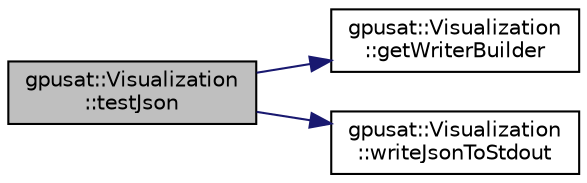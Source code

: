 digraph "gpusat::Visualization::testJson"
{
 // INTERACTIVE_SVG=YES
 // LATEX_PDF_SIZE
  edge [fontname="Helvetica",fontsize="10",labelfontname="Helvetica",labelfontsize="10"];
  node [fontname="Helvetica",fontsize="10",shape=record];
  rankdir="LR";
  Node1 [label="gpusat::Visualization\l::testJson",height=0.2,width=0.4,color="black", fillcolor="grey75", style="filled", fontcolor="black",tooltip=" "];
  Node1 -> Node2 [color="midnightblue",fontsize="10",style="solid",fontname="Helvetica"];
  Node2 [label="gpusat::Visualization\l::getWriterBuilder",height=0.2,width=0.4,color="black", fillcolor="white", style="filled",URL="$classgpusat_1_1_visualization.html#af841b2d46c254ddd2c7dc9fe5c8814e6",tooltip=" "];
  Node1 -> Node3 [color="midnightblue",fontsize="10",style="solid",fontname="Helvetica"];
  Node3 [label="gpusat::Visualization\l::writeJsonToStdout",height=0.2,width=0.4,color="black", fillcolor="white", style="filled",URL="$classgpusat_1_1_visualization.html#a2a9d9571adc1b706bcdc2f1de26d2345",tooltip=" "];
}
